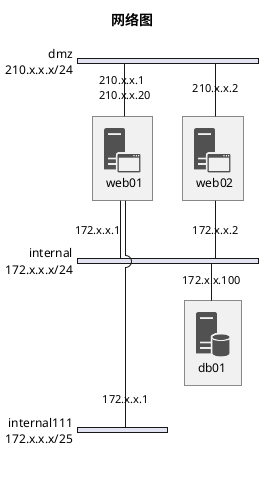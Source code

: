 @startuml
title 网络图
!include <office/Servers/application_server>
!include <office/Servers/database_server>

nwdiag {
  network dmz {
      address = "210.x.x.x/24"

      // set multiple addresses (using comma)
      web01 [address = "210.x.x.1, 210.x.x.20",  description = "<$application_server>\n web01"]
      web02 [address = "210.x.x.2",  description = "<$application_server>\n web02"];
  }
  network internal {
      address = "172.x.x.x/24";

      web01 [address = "172.x.x.1"];
      web02 [address = "172.x.x.2"];
      db01 [address = "172.x.x.100",  description = "<$database_server>\n db01"];
'      db02 [address = "172.x.x.101",  description = "<$database_server>\n db02"];
  }

  network internal111 {
        address = "172.x.x.x/25";

        web01 [address = "172.x.x.1"];
    }
}
@enduml
